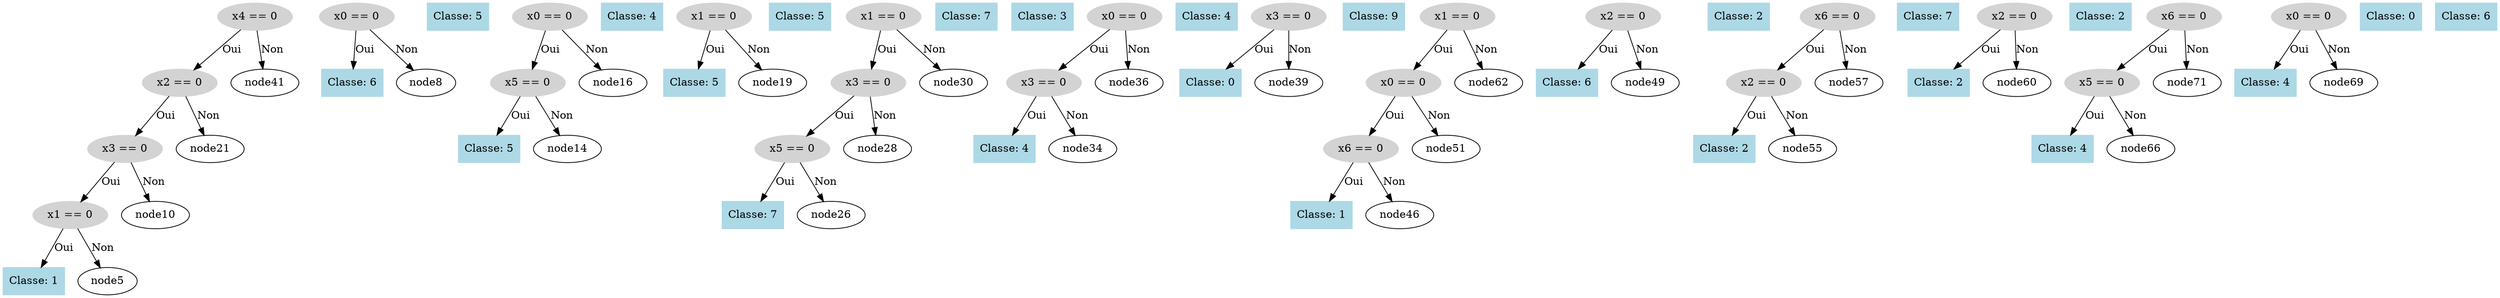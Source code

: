 digraph DecisionTree {
  node0 [label="x4 == 0", shape=ellipse, style=filled, color=lightgray];
  node0 -> node1 [label="Oui"];
  node1 [label="x2 == 0", shape=ellipse, style=filled, color=lightgray];
  node1 -> node2 [label="Oui"];
  node2 [label="x3 == 0", shape=ellipse, style=filled, color=lightgray];
  node2 -> node3 [label="Oui"];
  node3 [label="x1 == 0", shape=ellipse, style=filled, color=lightgray];
  node3 -> node4 [label="Oui"];
  node4 [label="Classe: 1", shape=box, style=filled, color=lightblue];
  node3 -> node5 [label="Non"];
  node6 [label="x0 == 0", shape=ellipse, style=filled, color=lightgray];
  node6 -> node7 [label="Oui"];
  node7 [label="Classe: 6", shape=box, style=filled, color=lightblue];
  node6 -> node8 [label="Non"];
  node9 [label="Classe: 5", shape=box, style=filled, color=lightblue];
  node2 -> node10 [label="Non"];
  node11 [label="x0 == 0", shape=ellipse, style=filled, color=lightgray];
  node11 -> node12 [label="Oui"];
  node12 [label="x5 == 0", shape=ellipse, style=filled, color=lightgray];
  node12 -> node13 [label="Oui"];
  node13 [label="Classe: 5", shape=box, style=filled, color=lightblue];
  node12 -> node14 [label="Non"];
  node15 [label="Classe: 4", shape=box, style=filled, color=lightblue];
  node11 -> node16 [label="Non"];
  node17 [label="x1 == 0", shape=ellipse, style=filled, color=lightgray];
  node17 -> node18 [label="Oui"];
  node18 [label="Classe: 5", shape=box, style=filled, color=lightblue];
  node17 -> node19 [label="Non"];
  node20 [label="Classe: 5", shape=box, style=filled, color=lightblue];
  node1 -> node21 [label="Non"];
  node22 [label="x1 == 0", shape=ellipse, style=filled, color=lightgray];
  node22 -> node23 [label="Oui"];
  node23 [label="x3 == 0", shape=ellipse, style=filled, color=lightgray];
  node23 -> node24 [label="Oui"];
  node24 [label="x5 == 0", shape=ellipse, style=filled, color=lightgray];
  node24 -> node25 [label="Oui"];
  node25 [label="Classe: 7", shape=box, style=filled, color=lightblue];
  node24 -> node26 [label="Non"];
  node27 [label="Classe: 7", shape=box, style=filled, color=lightblue];
  node23 -> node28 [label="Non"];
  node29 [label="Classe: 3", shape=box, style=filled, color=lightblue];
  node22 -> node30 [label="Non"];
  node31 [label="x0 == 0", shape=ellipse, style=filled, color=lightgray];
  node31 -> node32 [label="Oui"];
  node32 [label="x3 == 0", shape=ellipse, style=filled, color=lightgray];
  node32 -> node33 [label="Oui"];
  node33 [label="Classe: 4", shape=box, style=filled, color=lightblue];
  node32 -> node34 [label="Non"];
  node35 [label="Classe: 4", shape=box, style=filled, color=lightblue];
  node31 -> node36 [label="Non"];
  node37 [label="x3 == 0", shape=ellipse, style=filled, color=lightgray];
  node37 -> node38 [label="Oui"];
  node38 [label="Classe: 0", shape=box, style=filled, color=lightblue];
  node37 -> node39 [label="Non"];
  node40 [label="Classe: 9", shape=box, style=filled, color=lightblue];
  node0 -> node41 [label="Non"];
  node42 [label="x1 == 0", shape=ellipse, style=filled, color=lightgray];
  node42 -> node43 [label="Oui"];
  node43 [label="x0 == 0", shape=ellipse, style=filled, color=lightgray];
  node43 -> node44 [label="Oui"];
  node44 [label="x6 == 0", shape=ellipse, style=filled, color=lightgray];
  node44 -> node45 [label="Oui"];
  node45 [label="Classe: 1", shape=box, style=filled, color=lightblue];
  node44 -> node46 [label="Non"];
  node47 [label="x2 == 0", shape=ellipse, style=filled, color=lightgray];
  node47 -> node48 [label="Oui"];
  node48 [label="Classe: 6", shape=box, style=filled, color=lightblue];
  node47 -> node49 [label="Non"];
  node50 [label="Classe: 2", shape=box, style=filled, color=lightblue];
  node43 -> node51 [label="Non"];
  node52 [label="x6 == 0", shape=ellipse, style=filled, color=lightgray];
  node52 -> node53 [label="Oui"];
  node53 [label="x2 == 0", shape=ellipse, style=filled, color=lightgray];
  node53 -> node54 [label="Oui"];
  node54 [label="Classe: 2", shape=box, style=filled, color=lightblue];
  node53 -> node55 [label="Non"];
  node56 [label="Classe: 7", shape=box, style=filled, color=lightblue];
  node52 -> node57 [label="Non"];
  node58 [label="x2 == 0", shape=ellipse, style=filled, color=lightgray];
  node58 -> node59 [label="Oui"];
  node59 [label="Classe: 2", shape=box, style=filled, color=lightblue];
  node58 -> node60 [label="Non"];
  node61 [label="Classe: 2", shape=box, style=filled, color=lightblue];
  node42 -> node62 [label="Non"];
  node63 [label="x6 == 0", shape=ellipse, style=filled, color=lightgray];
  node63 -> node64 [label="Oui"];
  node64 [label="x5 == 0", shape=ellipse, style=filled, color=lightgray];
  node64 -> node65 [label="Oui"];
  node65 [label="Classe: 4", shape=box, style=filled, color=lightblue];
  node64 -> node66 [label="Non"];
  node67 [label="x0 == 0", shape=ellipse, style=filled, color=lightgray];
  node67 -> node68 [label="Oui"];
  node68 [label="Classe: 4", shape=box, style=filled, color=lightblue];
  node67 -> node69 [label="Non"];
  node70 [label="Classe: 0", shape=box, style=filled, color=lightblue];
  node63 -> node71 [label="Non"];
  node72 [label="Classe: 6", shape=box, style=filled, color=lightblue];
}
